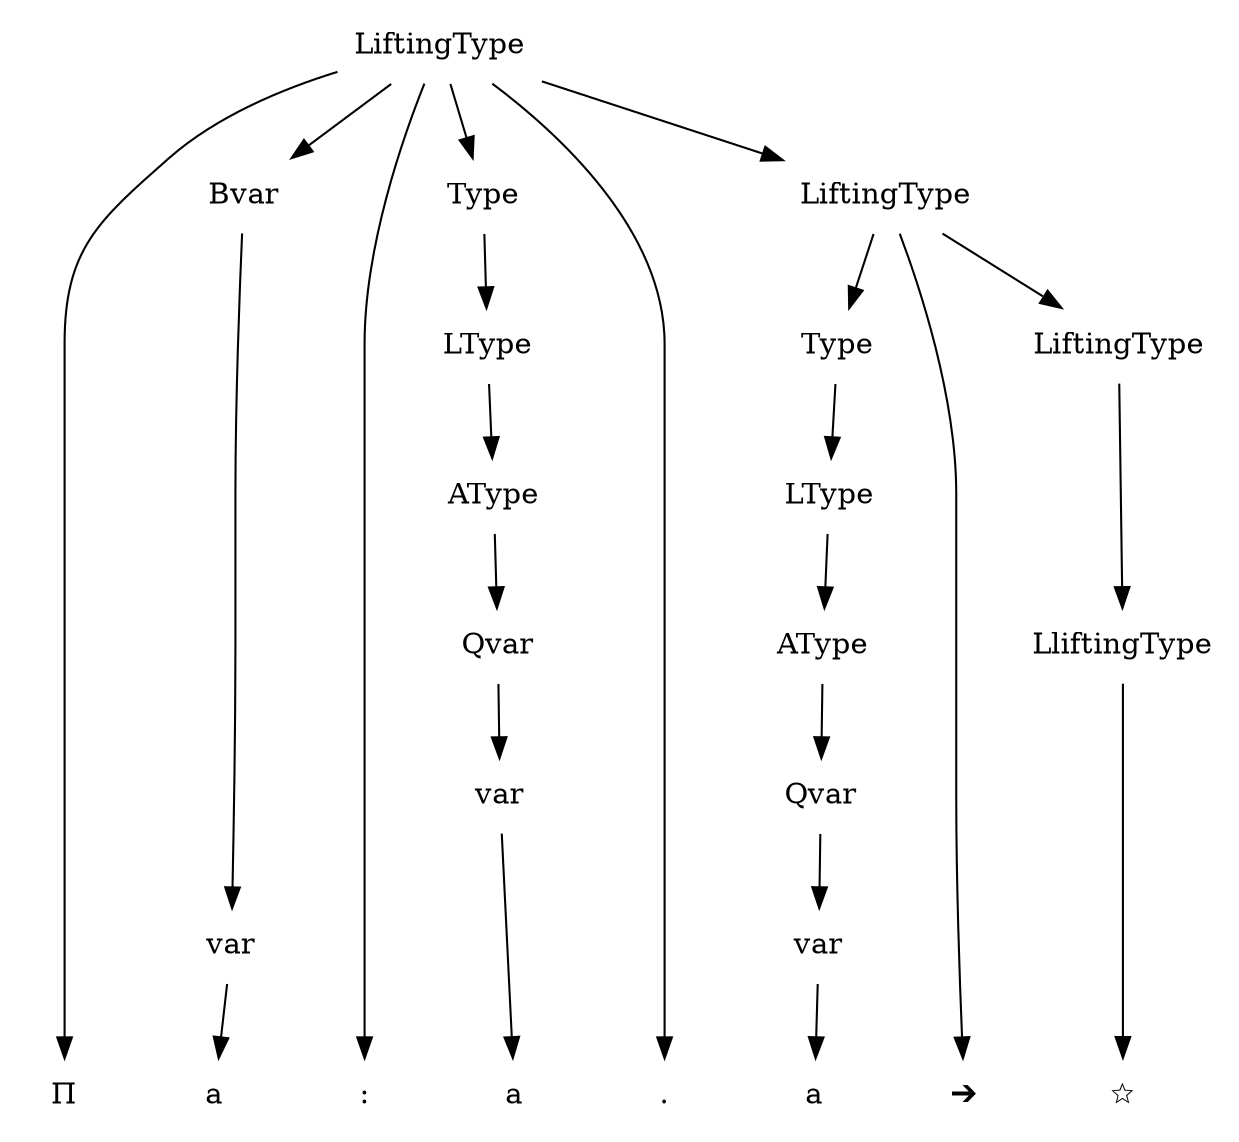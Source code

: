 digraph G {

node [shape=plaintext]

LT1 -> {Π;Bvar;":";Type1;".",LT2}	  
Bvar -> V1 -> a1
Type1 -> LType1 -> AType1 -> Qvar1 -> V2 -> a2

LT2 -> {Type2,"➔",LT3}

Type2 -> LType2 -> AType2 -> Qvar2 -> V3 -> a3

LT3 -> "LliftingType" -> "☆"

{rank=same;Π,a1,":",a2,".",a3,"➔","☆"}

LT1 [label = "LiftingType"]
LT2 [label = "LiftingType"]
LT3 [label = "LiftingType"]

V1  [label = "var"]
V2  [label = "var"]
V3  [label = "var"]

Type1 [label = "Type"]
Type2 [label = "Type"]

LType1 [label = "LType"]
LType2 [label = "LType"]
AType1 [label = "AType"]
AType2 [label = "AType"]
Qvar1  [label = "Qvar"]
Qvar2  [label = "Qvar"] 

a1  [label = "a"]
a2  [label = "a"]
a3  [label = "a"]


}